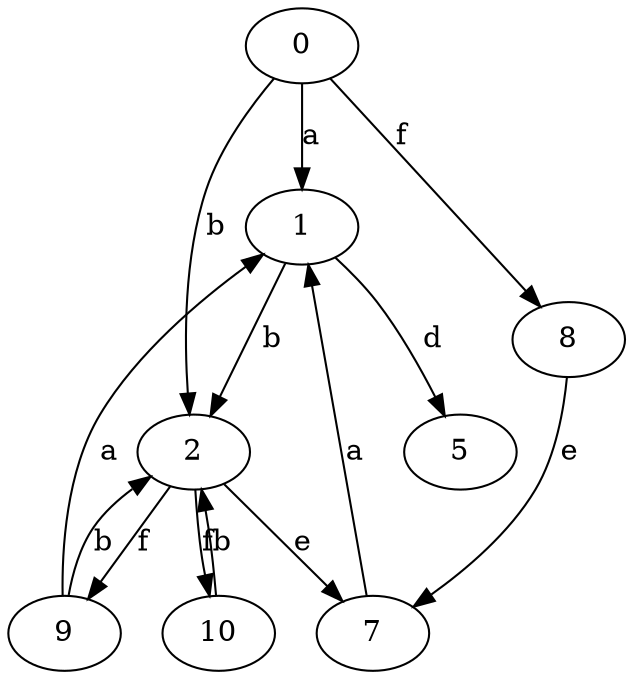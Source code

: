 strict digraph  {
0;
1;
2;
5;
7;
8;
9;
10;
0 -> 1  [label=a];
0 -> 2  [label=b];
0 -> 8  [label=f];
1 -> 2  [label=b];
1 -> 5  [label=d];
2 -> 7  [label=e];
2 -> 9  [label=f];
2 -> 10  [label=f];
7 -> 1  [label=a];
8 -> 7  [label=e];
9 -> 1  [label=a];
9 -> 2  [label=b];
10 -> 2  [label=b];
}
